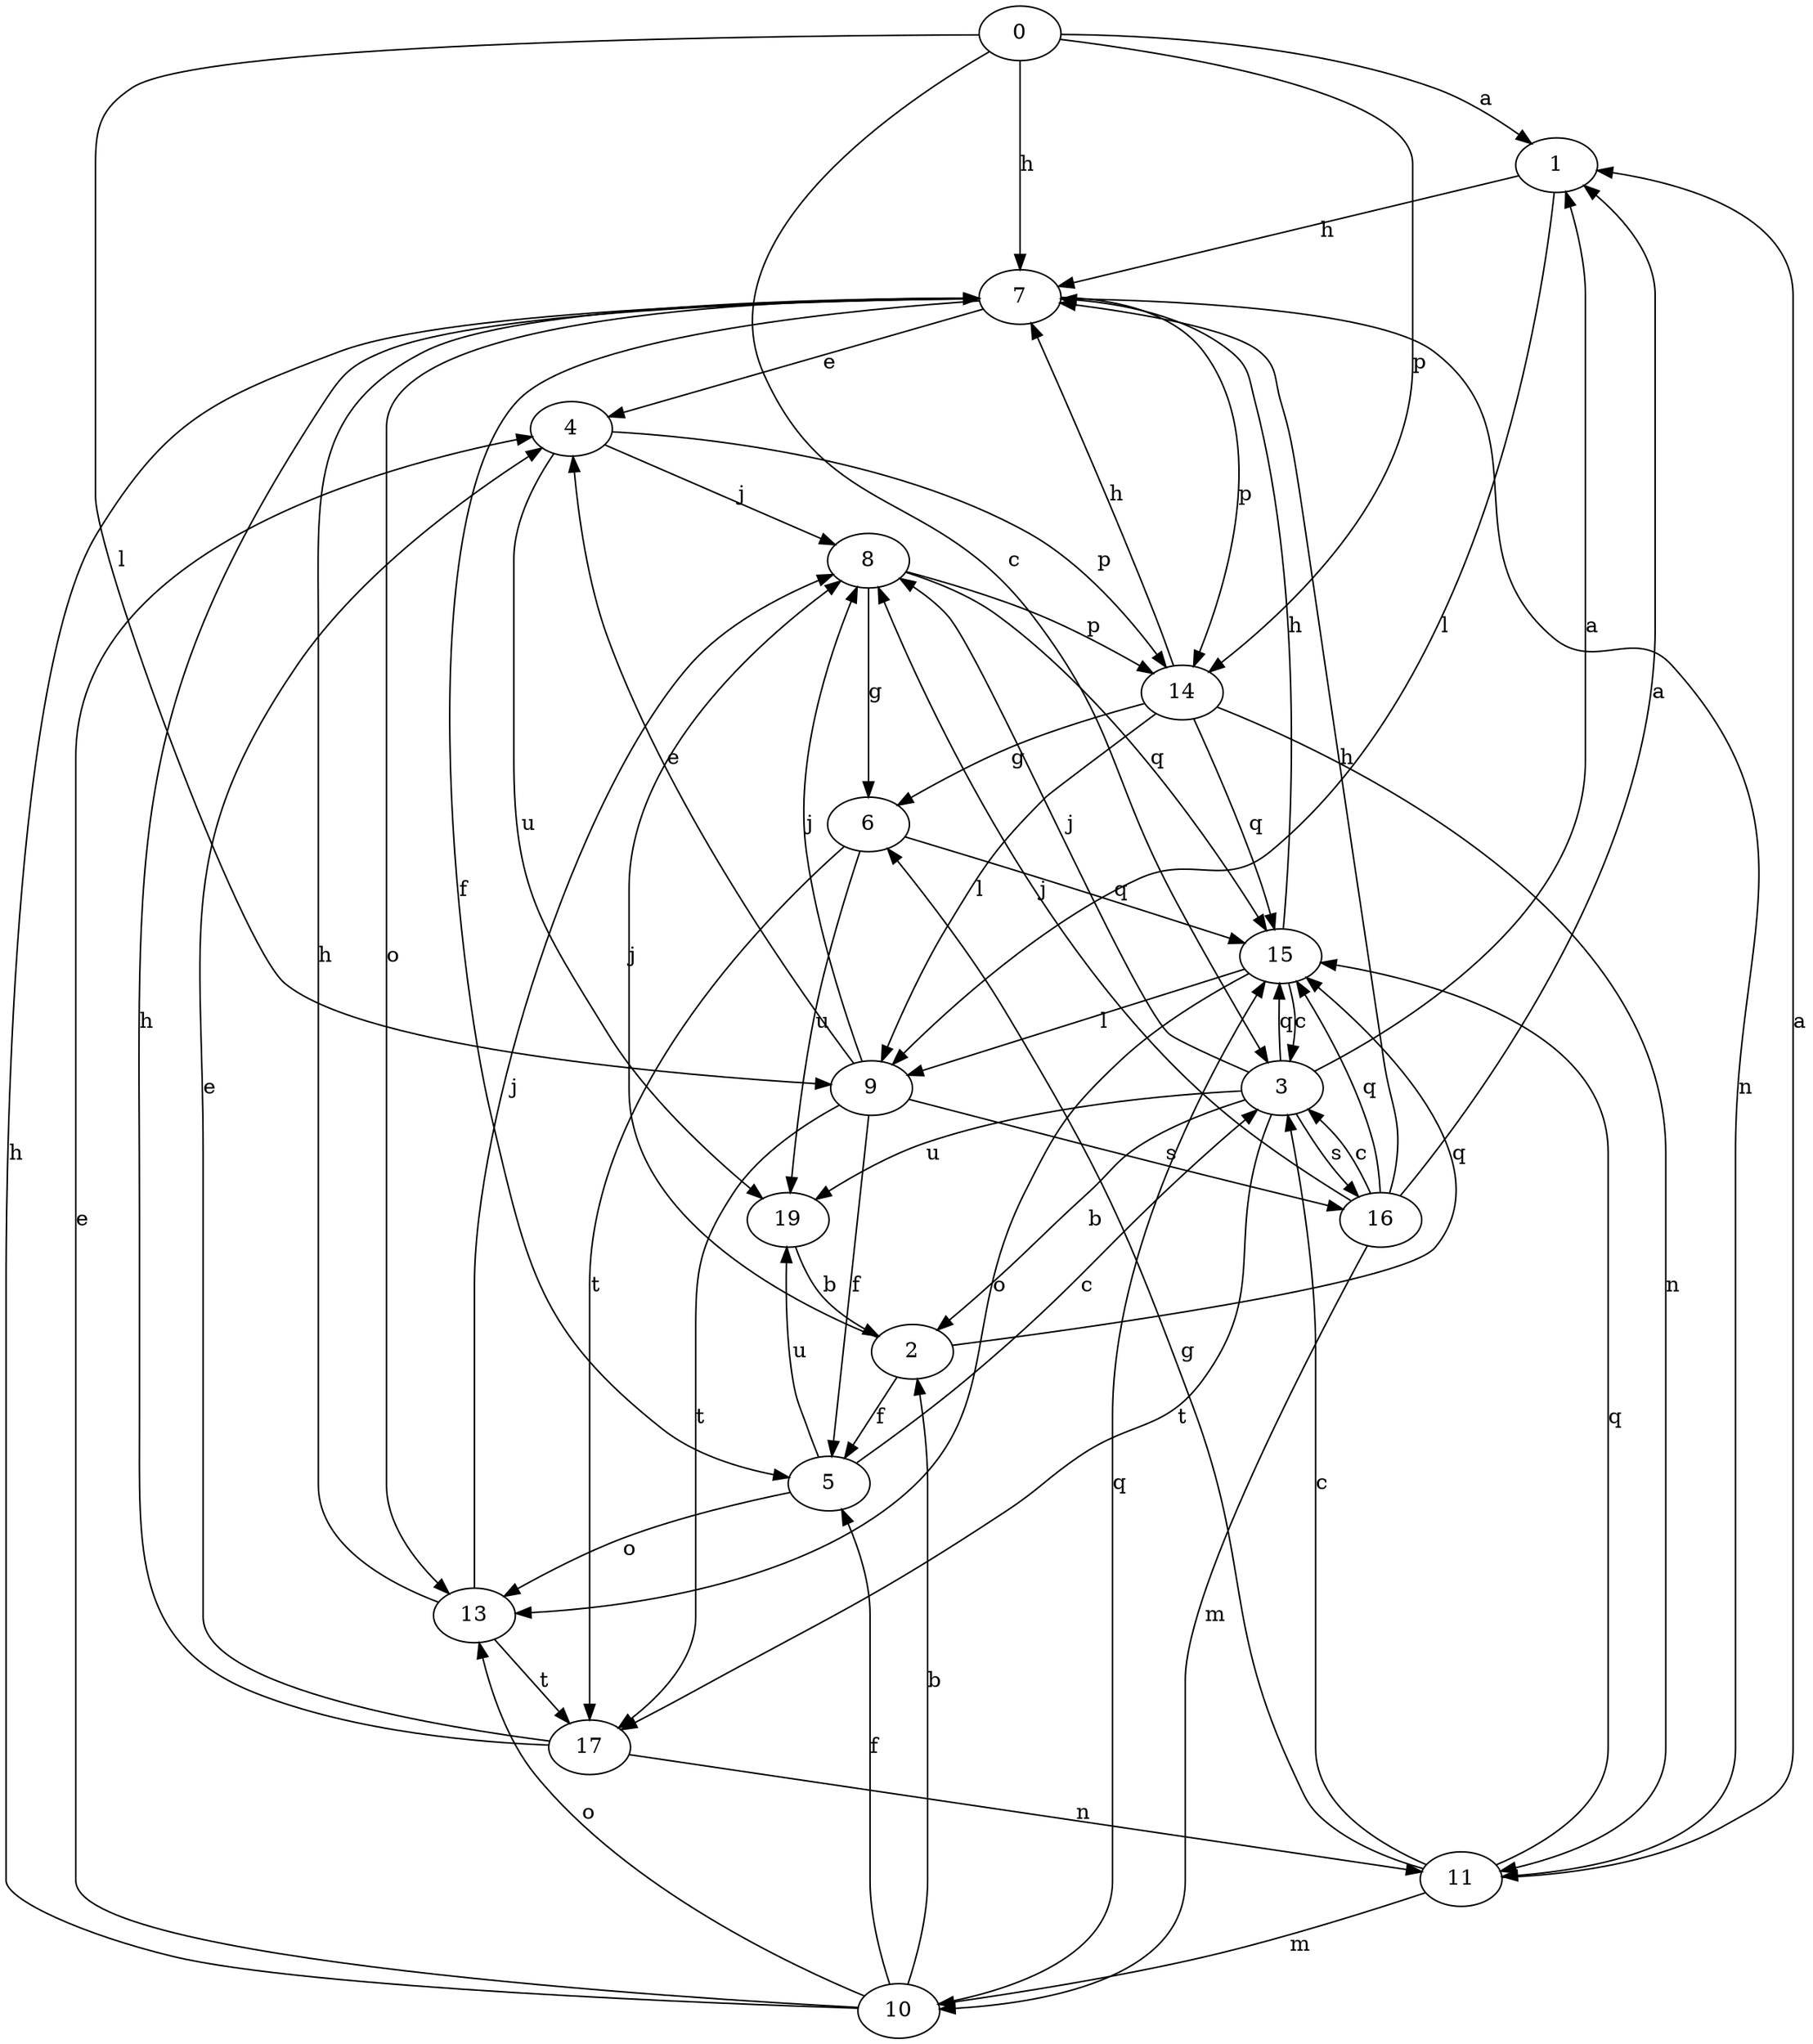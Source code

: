 strict digraph  {
0;
1;
2;
3;
4;
5;
6;
7;
8;
9;
10;
11;
13;
14;
15;
16;
17;
19;
0 -> 1  [label=a];
0 -> 3  [label=c];
0 -> 7  [label=h];
0 -> 9  [label=l];
0 -> 14  [label=p];
1 -> 7  [label=h];
1 -> 9  [label=l];
2 -> 5  [label=f];
2 -> 8  [label=j];
2 -> 15  [label=q];
3 -> 1  [label=a];
3 -> 2  [label=b];
3 -> 8  [label=j];
3 -> 15  [label=q];
3 -> 16  [label=s];
3 -> 17  [label=t];
3 -> 19  [label=u];
4 -> 8  [label=j];
4 -> 14  [label=p];
4 -> 19  [label=u];
5 -> 3  [label=c];
5 -> 13  [label=o];
5 -> 19  [label=u];
6 -> 15  [label=q];
6 -> 17  [label=t];
6 -> 19  [label=u];
7 -> 4  [label=e];
7 -> 5  [label=f];
7 -> 11  [label=n];
7 -> 13  [label=o];
7 -> 14  [label=p];
8 -> 6  [label=g];
8 -> 14  [label=p];
8 -> 15  [label=q];
9 -> 4  [label=e];
9 -> 5  [label=f];
9 -> 8  [label=j];
9 -> 16  [label=s];
9 -> 17  [label=t];
10 -> 2  [label=b];
10 -> 4  [label=e];
10 -> 5  [label=f];
10 -> 7  [label=h];
10 -> 13  [label=o];
10 -> 15  [label=q];
11 -> 1  [label=a];
11 -> 3  [label=c];
11 -> 6  [label=g];
11 -> 10  [label=m];
11 -> 15  [label=q];
13 -> 7  [label=h];
13 -> 8  [label=j];
13 -> 17  [label=t];
14 -> 6  [label=g];
14 -> 7  [label=h];
14 -> 9  [label=l];
14 -> 11  [label=n];
14 -> 15  [label=q];
15 -> 3  [label=c];
15 -> 7  [label=h];
15 -> 9  [label=l];
15 -> 13  [label=o];
16 -> 1  [label=a];
16 -> 3  [label=c];
16 -> 7  [label=h];
16 -> 8  [label=j];
16 -> 10  [label=m];
16 -> 15  [label=q];
17 -> 4  [label=e];
17 -> 7  [label=h];
17 -> 11  [label=n];
19 -> 2  [label=b];
}
